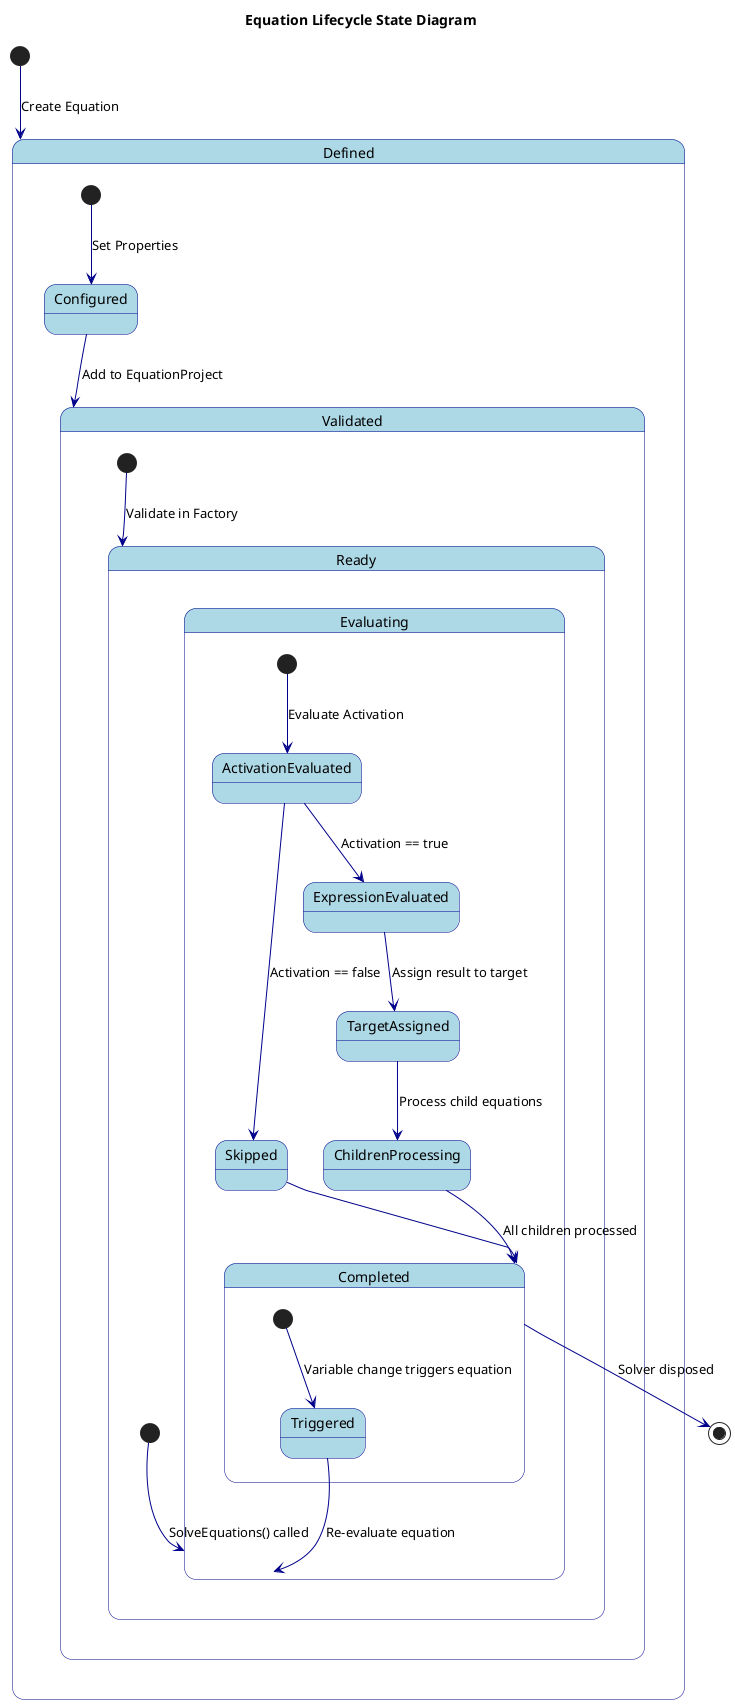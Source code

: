 @startuml EquationSolver State Diagram

skinparam stateBorderColor DarkBlue
skinparam stateBackgroundColor LightBlue
skinparam stateArrowColor DarkBlue

title Equation Lifecycle State Diagram

[*] --> Defined : Create Equation

state Defined {
  [*] --> Configured : Set Properties
  Configured --> Validated : Add to EquationProject
}

state Validated {
  [*] --> Ready : Validate in Factory
}

state Ready {
  [*] --> Evaluating : SolveEquations() called
}

state Evaluating {
  [*] --> ActivationEvaluated : Evaluate Activation
  ActivationEvaluated --> Skipped : Activation == false
  ActivationEvaluated --> ExpressionEvaluated : Activation == true
  ExpressionEvaluated --> TargetAssigned : Assign result to target
  TargetAssigned --> ChildrenProcessing : Process child equations
  ChildrenProcessing --> Completed : All children processed
  Skipped --> Completed
}

state Completed {
  [*] --> Triggered : Variable change triggers equation
  Triggered --> Evaluating : Re-evaluate equation
}

Completed --> [*] : Solver disposed

@enduml
